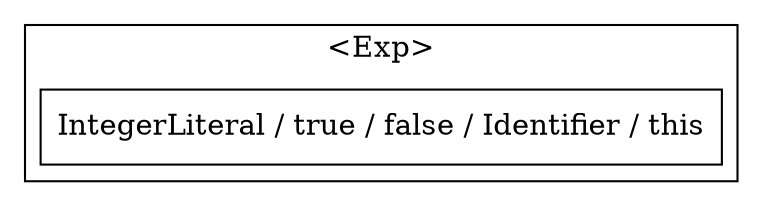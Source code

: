 digraph {

    subgraph clusterExp {
        label="<Exp>"
        exp[shape="box" label="IntegerLiteral / true / false / Identifier / this"];
    }

    {
        
    }
}